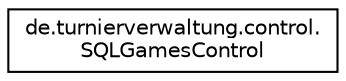 digraph "Grafische Darstellung der Klassenhierarchie"
{
  edge [fontname="Helvetica",fontsize="10",labelfontname="Helvetica",labelfontsize="10"];
  node [fontname="Helvetica",fontsize="10",shape=record];
  rankdir="LR";
  Node1 [label="de.turnierverwaltung.control.\lSQLGamesControl",height=0.2,width=0.4,color="black", fillcolor="white", style="filled",URL="$classde_1_1turnierverwaltung_1_1control_1_1_s_q_l_games_control.html"];
}
